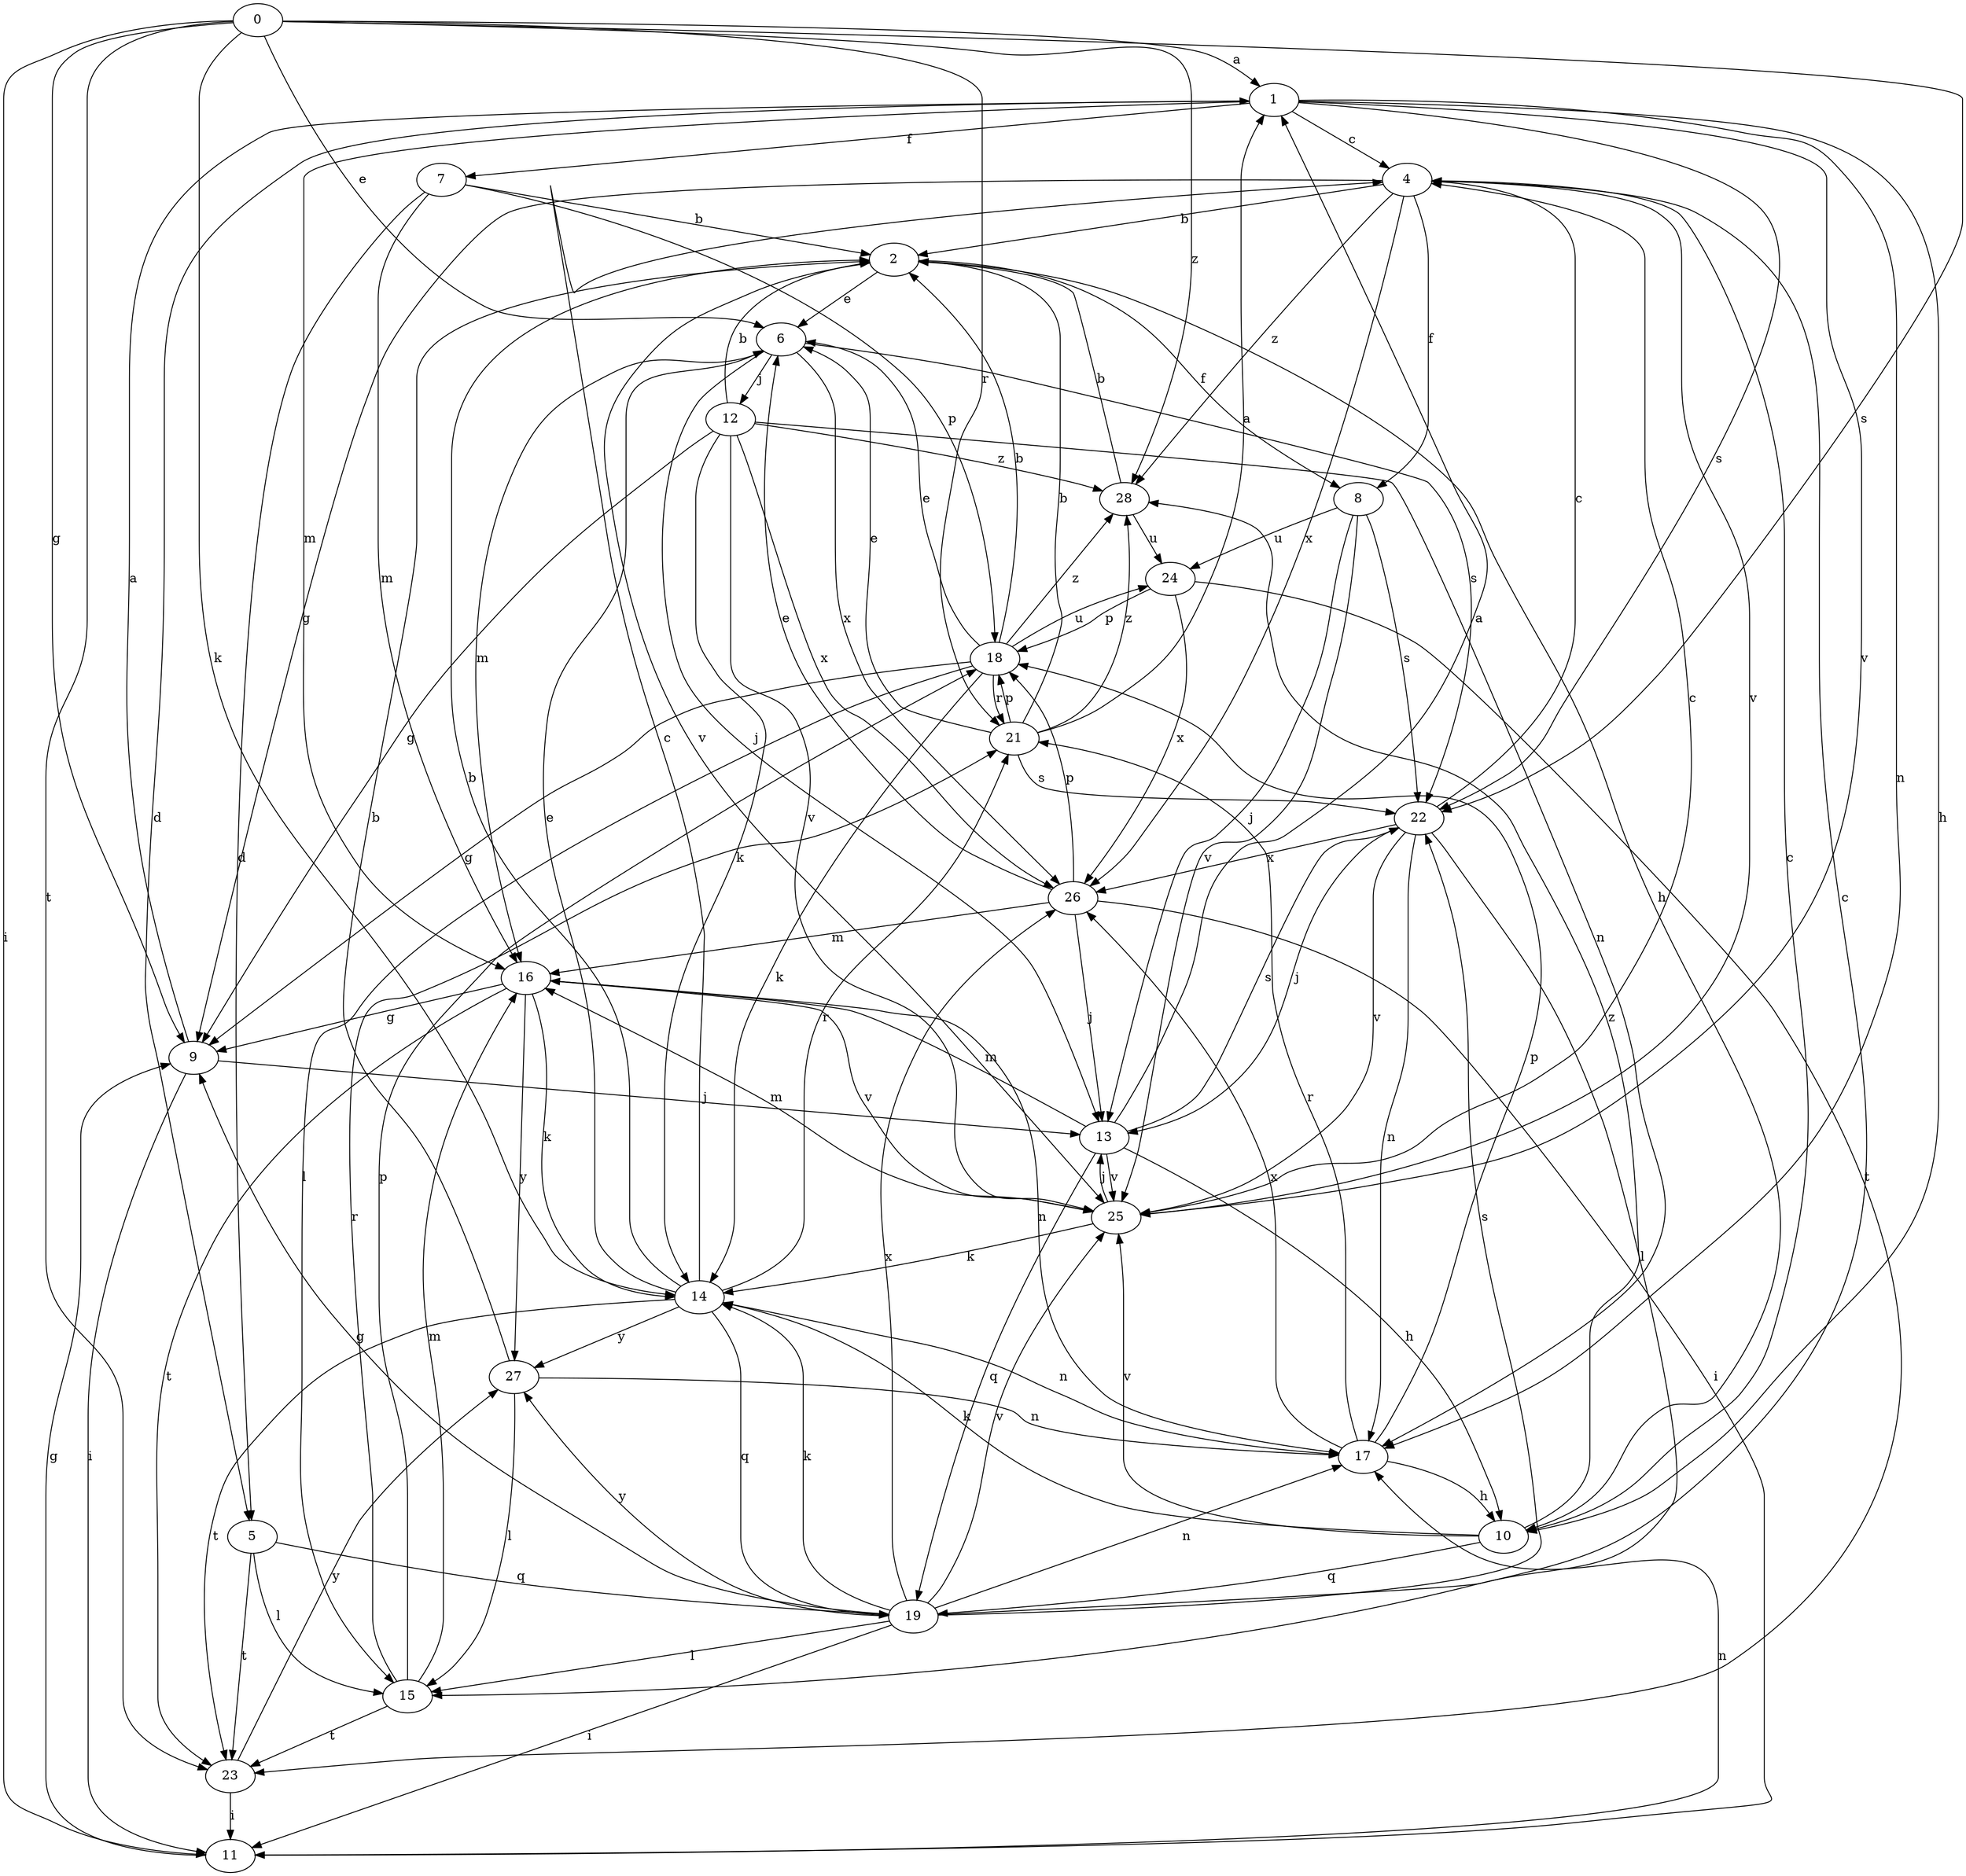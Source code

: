 strict digraph  {
0;
1;
2;
4;
5;
6;
7;
8;
9;
10;
11;
12;
13;
14;
15;
16;
17;
18;
19;
21;
22;
23;
24;
25;
26;
27;
28;
0 -> 1  [label=a];
0 -> 6  [label=e];
0 -> 9  [label=g];
0 -> 11  [label=i];
0 -> 14  [label=k];
0 -> 21  [label=r];
0 -> 22  [label=s];
0 -> 23  [label=t];
0 -> 28  [label=z];
1 -> 4  [label=c];
1 -> 5  [label=d];
1 -> 7  [label=f];
1 -> 10  [label=h];
1 -> 16  [label=m];
1 -> 17  [label=n];
1 -> 22  [label=s];
1 -> 25  [label=v];
2 -> 6  [label=e];
2 -> 8  [label=f];
2 -> 10  [label=h];
2 -> 25  [label=v];
4 -> 2  [label=b];
4 -> 8  [label=f];
4 -> 9  [label=g];
4 -> 25  [label=v];
4 -> 26  [label=x];
4 -> 28  [label=z];
5 -> 15  [label=l];
5 -> 19  [label=q];
5 -> 23  [label=t];
6 -> 12  [label=j];
6 -> 13  [label=j];
6 -> 16  [label=m];
6 -> 22  [label=s];
6 -> 26  [label=x];
7 -> 2  [label=b];
7 -> 5  [label=d];
7 -> 16  [label=m];
7 -> 18  [label=p];
8 -> 13  [label=j];
8 -> 22  [label=s];
8 -> 24  [label=u];
8 -> 25  [label=v];
9 -> 1  [label=a];
9 -> 11  [label=i];
9 -> 13  [label=j];
10 -> 4  [label=c];
10 -> 14  [label=k];
10 -> 19  [label=q];
10 -> 25  [label=v];
10 -> 28  [label=z];
11 -> 9  [label=g];
11 -> 17  [label=n];
12 -> 2  [label=b];
12 -> 9  [label=g];
12 -> 14  [label=k];
12 -> 17  [label=n];
12 -> 25  [label=v];
12 -> 26  [label=x];
12 -> 28  [label=z];
13 -> 1  [label=a];
13 -> 10  [label=h];
13 -> 16  [label=m];
13 -> 19  [label=q];
13 -> 22  [label=s];
13 -> 25  [label=v];
14 -> 2  [label=b];
14 -> 4  [label=c];
14 -> 6  [label=e];
14 -> 17  [label=n];
14 -> 19  [label=q];
14 -> 21  [label=r];
14 -> 23  [label=t];
14 -> 27  [label=y];
15 -> 16  [label=m];
15 -> 18  [label=p];
15 -> 21  [label=r];
15 -> 23  [label=t];
16 -> 9  [label=g];
16 -> 14  [label=k];
16 -> 17  [label=n];
16 -> 23  [label=t];
16 -> 25  [label=v];
16 -> 27  [label=y];
17 -> 10  [label=h];
17 -> 18  [label=p];
17 -> 21  [label=r];
17 -> 26  [label=x];
18 -> 2  [label=b];
18 -> 6  [label=e];
18 -> 9  [label=g];
18 -> 14  [label=k];
18 -> 15  [label=l];
18 -> 21  [label=r];
18 -> 24  [label=u];
18 -> 28  [label=z];
19 -> 4  [label=c];
19 -> 9  [label=g];
19 -> 11  [label=i];
19 -> 14  [label=k];
19 -> 15  [label=l];
19 -> 17  [label=n];
19 -> 22  [label=s];
19 -> 25  [label=v];
19 -> 26  [label=x];
19 -> 27  [label=y];
21 -> 1  [label=a];
21 -> 2  [label=b];
21 -> 6  [label=e];
21 -> 18  [label=p];
21 -> 22  [label=s];
21 -> 28  [label=z];
22 -> 4  [label=c];
22 -> 13  [label=j];
22 -> 15  [label=l];
22 -> 17  [label=n];
22 -> 25  [label=v];
22 -> 26  [label=x];
23 -> 11  [label=i];
23 -> 27  [label=y];
24 -> 18  [label=p];
24 -> 23  [label=t];
24 -> 26  [label=x];
25 -> 4  [label=c];
25 -> 13  [label=j];
25 -> 14  [label=k];
25 -> 16  [label=m];
26 -> 6  [label=e];
26 -> 11  [label=i];
26 -> 13  [label=j];
26 -> 16  [label=m];
26 -> 18  [label=p];
27 -> 2  [label=b];
27 -> 15  [label=l];
27 -> 17  [label=n];
28 -> 2  [label=b];
28 -> 24  [label=u];
}
